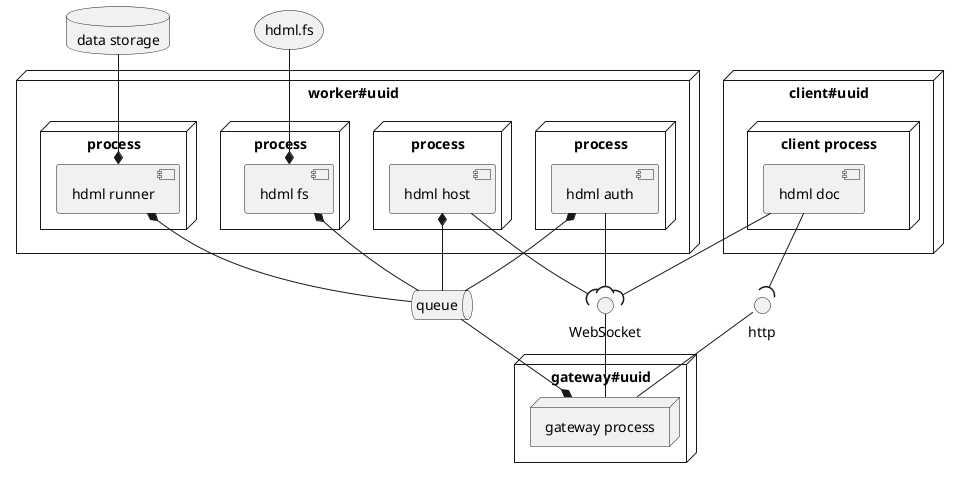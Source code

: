 @startuml hdml_deployment
  node "client#uuid" as client_device {
    node "client process" as client_process {
      component "hdml doc" as hdml_doc
    }
  }

  node "worker#uuid" as worker_device {
    node "process" as worker_process_1 {
      component "hdml auth" as hdml_auth
    }
    node "process" as worker_process_2 {
      component "hdml host" as hdml_host
    }
    node "process" as worker_process_3 {
      component "hdml fs" as hdml_watcher
    }
    node "process" as worker_process_4 {
      component "hdml runner" as query_runner
    }
  }

  database "data storage" as data_storage
  data_storage --* query_runner

  storage "hdml.fs" as hdml_fs
  hdml_fs --* hdml_watcher

  node "gateway#uuid" as gateway_device {
    node "gateway process" as gateway_process
  }

  queue "queue" as queue
  hdml_auth *-- queue
  hdml_host *-- queue
  hdml_watcher *-- queue
  query_runner *-- queue
  queue --* gateway_process

  interface "http" as hdml_http
  hdml_doc --( hdml_http
  hdml_http -- gateway_process

  interface "WebSocket" as hdml_ws
  hdml_doc --( hdml_ws
  hdml_host --( hdml_ws
  hdml_auth --( hdml_ws
  hdml_ws -- gateway_process
@enduml

@startuml hdml_fs
  storage "hdml.fs" {
    folder "root" {
      folder "common" as com {
        file ".env" as com_env
        folder "hdml" as com_hdml {
          file "sales.hdml" as com_sales
          file "ecommerce.hdml" as com_ecom
          com_sales -[hidden]- com_ecom
        }
        folder "keys" as com_keys {
          file "key" as com_key
          file "key.pub" as com_pub
          com_key -[hidden]- com_pub
        }
        folder "middlewares" as com_mws {
          file "auth.js" as com_auth
          file "hdml.js" as com_patch
          com_auth -[hidden]- com_patch
        }

        com_env -[hidden]- com_key
        com_env -[hidden]- com_auth
        com_env -[hidden]- com_sales
      }
    }
  }
@enduml

@startuml auth_js
  start
  :tenant: string, token: string/
  partition auth {
    :const env: Env = await readEnv(tenant);|
    :const key: string = await readKey(env, tenant);|
    :const user: User = await auth(env, key, token);|
  }
  :user/
  end
@enduml

@startuml hdml_js
  start
  :env: Env, user: any, hdml: HDMLDocument/
  :await hdml(env, user, hdml);|
  end
@enduml
